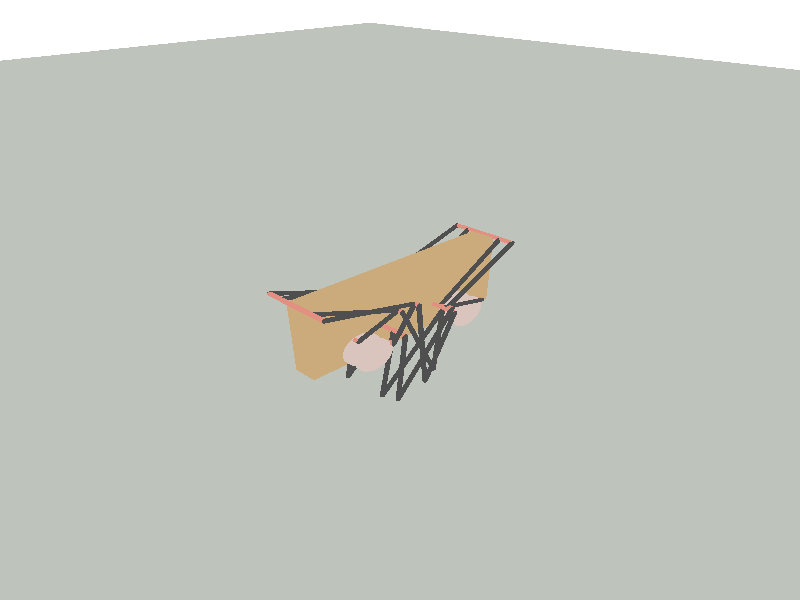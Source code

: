 #include "colors.inc"
box {
<-200,-19.46738052368164,-200>
<200,-9.46738052368164,200>
pigment {
checker
pigment {
rgb
<0.5154,0.546,0.49859999999999993> 
}
pigment {
rgb
<0.5154,0.546,0.49859999999999993> 
}
scale
0.0 
} 
}
box {
<-9.42431354522705,-3.9367833137512207,-1>
<9.42431354522705,3.9367833137512207,1>
finish {
phong
0.3 
}
pigment {
rgb
<0.6,0.4,0.2> 
}
rotate
<0,0,0.2713591201759489>
translate
<-17.14179229736328,-0.01309822779148817,0> 
}
cylinder {
<-12.129077911376953,-2.6882781982421875,1.0>
<-12.129077911376953,-2.6882781982421875,1.4>
( -1.698905110359192 )
finish {
phong
0.3 
}
pigment {
rgb
<0.694,0.549,0.514> 
} 
}
cylinder {
<-12.129077911376953,-2.6882781982421875,-1.4>
<-12.129077911376953,-2.6882781982421875,-1.0>
( -1.698905110359192 )
finish {
phong
0.3 
}
pigment {
rgb
<0.694,0.549,0.514> 
} 
}
cylinder {
<-12.129077911376953,-2.6882781982421875,-1.4>
<-12.129077911376953,-2.6882781982421875,-1.0>
( -1.698905110359192 )
finish {
phong
0.3 
}
pigment {
rgb
<0.694,0.549,0.514> 
} 
}
cylinder {
<-12.129077911376953,-2.6882781982421875,1.0>
<-12.129077911376953,-2.6882781982421875,1.4>
( -1.698905110359192 )
finish {
phong
0.3 
}
pigment {
rgb
<0.694,0.549,0.514> 
} 
}
cylinder {
<-12.129077911376953,-2.6882781982421875,2.1999999999999997>
<-12.129077911376953,-2.6882781982421875,2.6>
( -1.698905110359192 )
finish {
phong
0.3 
}
pigment {
rgb
<0.694,0.549,0.514> 
} 
}
cylinder {
<-12.129077911376953,-2.6882781982421875,-2.6>
<-12.129077911376953,-2.6882781982421875,-2.1999999999999997>
( -1.698905110359192 )
finish {
phong
0.3 
}
pigment {
rgb
<0.694,0.549,0.514> 
} 
}
cylinder {
<-12.129077911376953,-2.6882781982421875,-2.6>
<-12.129077911376953,-2.6882781982421875,-2.1999999999999997>
( -1.698905110359192 )
finish {
phong
0.3 
}
pigment {
rgb
<0.694,0.549,0.514> 
} 
}
cylinder {
<-12.129077911376953,-2.6882781982421875,2.1999999999999997>
<-12.129077911376953,-2.6882781982421875,2.6>
( -1.698905110359192 )
finish {
phong
0.3 
}
pigment {
rgb
<0.694,0.549,0.514> 
} 
}
cylinder {
<-12.129077911376953,-2.6882781982421875,-2.4>
<-12.129077911376953,-2.6882781982421875,2.4>
0.2
finish {
phong
0.3 
}
pigment {
rgb
<0.761,0.278,0.22> 
} 
}
union {
cylinder {
<0.8969941139221191,-1.9107067584991455,1.6>
<-0.8969941139221191,1.9107067584991455,1.6>
0.2
finish {
phong
0.3 
}
pigment {
rgb
<0.0784313725490196,0.0784313725490196,0.0784313725490196> 
}
rotate
<0,0,42.849929418505354>
translate
<-13.410639762878418,-0.33865371346473694,0> 
}
sphere {
<0.8969941139221191,-1.9107067584991455,1.6>
0.2
finish {
phong
0.3 
}
pigment {
rgb
<0.0784313725490196,0.0784313725490196,0.0784313725490196> 
}
rotate
<0,0,42.849929418505354>
translate
<-13.410639762878418,-0.33865371346473694,0> 
}
sphere {
<-0.8969941139221191,1.9107067584991455,1.6>
0.2
finish {
phong
0.3 
}
pigment {
rgb
<0.0784313725490196,0.0784313725490196,0.0784313725490196> 
}
rotate
<0,0,42.849929418505354>
translate
<-13.410639762878418,-0.33865371346473694,0> 
}
cylinder {
<0.8969941139221191,-1.9107067584991455,1.6>
<0.8969941139221191,-1.9107067584991455,1.2>
0.2
finish {
phong
0.3 
}
pigment {
rgb
<0.761,0.278,0.22> 
}
rotate
<0,0,42.849929418505354>
translate
<-13.410639762878418,-0.33865371346473694,0> 
} 
}
union {
cylinder {
<3.9586033821105957,1.407137393951416,1.6>
<-3.9586033821105957,-1.407137393951416,1.6>
0.2
finish {
phong
0.3 
}
pigment {
rgb
<0.0784313725490196,0.0784313725490196,0.0784313725490196> 
}
rotate
<0,0,5.169135828963486>
translate
<-11.55196762084961,2.210198163986206,0> 
}
sphere {
<3.9586033821105957,1.407137393951416,1.6>
0.2
finish {
phong
0.3 
}
pigment {
rgb
<0.0784313725490196,0.0784313725490196,0.0784313725490196> 
}
rotate
<0,0,5.169135828963486>
translate
<-11.55196762084961,2.210198163986206,0> 
}
sphere {
<-3.9586033821105957,-1.407137393951416,1.6>
0.2
finish {
phong
0.3 
}
pigment {
rgb
<0.0784313725490196,0.0784313725490196,0.0784313725490196> 
}
rotate
<0,0,5.169135828963486>
translate
<-11.55196762084961,2.210198163986206,0> 
}
cylinder {
<3.9586033821105957,1.407137393951416,1.6>
<3.9586033821105957,1.407137393951416,0.0>
0.2
finish {
phong
0.3 
}
pigment {
rgb
<0.761,0.278,0.22> 
}
rotate
<0,0,5.169135828963486>
translate
<-11.55196762084961,2.210198163986206,0> 
} 
}
union {
cylinder {
<-1.0893955528736115,-5.067360877990723,2.0>
<1.089395523071289,5.0673606395721436,2.0>
0.2
finish {
phong
0.3 
}
pigment {
rgb
<0.0784313725490196,0.0784313725490196,0.0784313725490196> 
}
rotate
<0,0,-8.4863486805217>
translate
<-17.193012237548828,-4.399040222167969,0> 
}
sphere {
<-1.0893955528736115,-5.067360877990723,2.0>
0.2
finish {
phong
0.3 
}
pigment {
rgb
<0.0784313725490196,0.0784313725490196,0.0784313725490196> 
}
rotate
<0,0,-8.4863486805217>
translate
<-17.193012237548828,-4.399040222167969,0> 
}
sphere {
<1.089395523071289,5.0673606395721436,2.0>
0.2
finish {
phong
0.3 
}
pigment {
rgb
<0.0784313725490196,0.0784313725490196,0.0784313725490196> 
}
rotate
<0,0,-8.4863486805217>
translate
<-17.193012237548828,-4.399040222167969,0> 
}
cylinder {
<1.089395523071289,5.067360877990723,2.0>
<1.089395523071289,5.067360877990723,1.6>
0.2
finish {
phong
0.3 
}
pigment {
rgb
<0.761,0.278,0.22> 
}
rotate
<0,0,-8.4863486805217>
translate
<-17.193012237548828,-4.399040222167969,0> 
} 
}
union {
cylinder {
<0.9902925491333008,-3.868626117706299,2.0>
<-0.9902925491333008,3.86862576007843,2.0>
0.2
finish {
phong
0.3 
}
pigment {
rgb
<0.0784313725490196,0.0784313725490196,0.0784313725490196> 
}
rotate
<0,0,-8.827908511667468>
translate
<-19.40314292907715,-5.2753777503967285,0> 
}
sphere {
<0.9902925491333008,-3.868626117706299,2.0>
0.2
finish {
phong
0.3 
}
pigment {
rgb
<0.0784313725490196,0.0784313725490196,0.0784313725490196> 
}
rotate
<0,0,-8.827908511667468>
translate
<-19.40314292907715,-5.2753777503967285,0> 
}
sphere {
<-0.9902925491333008,3.86862576007843,2.0>
0.2
finish {
phong
0.3 
}
pigment {
rgb
<0.0784313725490196,0.0784313725490196,0.0784313725490196> 
}
rotate
<0,0,-8.827908511667468>
translate
<-19.40314292907715,-5.2753777503967285,0> 
}
cylinder {
<-0.9902925491333008,3.8686256408691406,2.0>
<-0.9902925491333008,3.8686256408691406,0.0>
0.2
finish {
phong
0.3 
}
pigment {
rgb
<0.761,0.278,0.22> 
}
rotate
<0,0,-8.827908511667468>
translate
<-19.40314292907715,-5.2753777503967285,0> 
} 
}
union {
cylinder {
<0.8815293312072754,-1.9178905487060547,-1.6>
<-0.8815295100212097,1.9178905487060547,-1.6>
0.2
finish {
phong
0.3 
}
pigment {
rgb
<0.0784313725490196,0.0784313725490196,0.0784313725490196> 
}
rotate
<0,0,22.392597608968384>
translate
<-14.299454689025879,0.32912951707839966,0> 
}
sphere {
<0.8815293312072754,-1.9178905487060547,-1.6>
0.2
finish {
phong
0.3 
}
pigment {
rgb
<0.0784313725490196,0.0784313725490196,0.0784313725490196> 
}
rotate
<0,0,22.392597608968384>
translate
<-14.299454689025879,0.32912951707839966,0> 
}
sphere {
<-0.8815295100212097,1.9178905487060547,-1.6>
0.2
finish {
phong
0.3 
}
pigment {
rgb
<0.0784313725490196,0.0784313725490196,0.0784313725490196> 
}
rotate
<0,0,22.392597608968384>
translate
<-14.299454689025879,0.32912951707839966,0> 
}
cylinder {
<0.8815293312072754,-1.9178905487060547,-1.6>
<0.8815293312072754,-1.9178905487060547,-1.2>
0.2
finish {
phong
0.3 
}
pigment {
rgb
<0.761,0.278,0.22> 
}
rotate
<0,0,22.392597608968384>
translate
<-14.299454689025879,0.32912951707839966,0> 
} 
}
union {
cylinder {
<3.6943397521972656,2.000607132911682,-1.6>
<-3.6943399906158447,-2.0006072521209717,-1.6>
0.2
finish {
phong
0.3 
}
pigment {
rgb
<0.0784313725490196,0.0784313725490196,0.0784313725490196> 
}
rotate
<0,0,-13.246519248967859>
translate
<-11.790666580200195,2.867434501647949,0> 
}
sphere {
<3.6943397521972656,2.000607132911682,-1.6>
0.2
finish {
phong
0.3 
}
pigment {
rgb
<0.0784313725490196,0.0784313725490196,0.0784313725490196> 
}
rotate
<0,0,-13.246519248967859>
translate
<-11.790666580200195,2.867434501647949,0> 
}
sphere {
<-3.6943399906158447,-2.0006072521209717,-1.6>
0.2
finish {
phong
0.3 
}
pigment {
rgb
<0.0784313725490196,0.0784313725490196,0.0784313725490196> 
}
rotate
<0,0,-13.246519248967859>
translate
<-11.790666580200195,2.867434501647949,0> 
}
cylinder {
<3.6943397521972656,2.0006072521209717,-1.6>
<3.6943397521972656,2.0006072521209717,-0.0>
0.2
finish {
phong
0.3 
}
pigment {
rgb
<0.761,0.278,0.22> 
}
rotate
<0,0,-13.246519248967859>
translate
<-11.790666580200195,2.867434501647949,0> 
} 
}
union {
cylinder {
<2.391688585281372,4.598342418670654,-2.0>
<-2.391688585281372,-4.598342418670654,-2.0>
0.2
finish {
phong
0.3 
}
pigment {
rgb
<0.0784313725490196,0.0784313725490196,0.0784313725490196> 
}
rotate
<0,0,23.86018498800339>
translate
<-16.172208786010742,-3.406099319458008,0> 
}
sphere {
<2.391688585281372,4.598342418670654,-2.0>
0.2
finish {
phong
0.3 
}
pigment {
rgb
<0.0784313725490196,0.0784313725490196,0.0784313725490196> 
}
rotate
<0,0,23.86018498800339>
translate
<-16.172208786010742,-3.406099319458008,0> 
}
sphere {
<-2.391688585281372,-4.598342418670654,-2.0>
0.2
finish {
phong
0.3 
}
pigment {
rgb
<0.0784313725490196,0.0784313725490196,0.0784313725490196> 
}
rotate
<0,0,23.86018498800339>
translate
<-16.172208786010742,-3.406099319458008,0> 
}
cylinder {
<2.391688346862793,4.598342418670654,-2.0>
<2.391688346862793,4.598342418670654,-1.6>
0.2
finish {
phong
0.3 
}
pigment {
rgb
<0.761,0.278,0.22> 
}
rotate
<0,0,23.86018498800339>
translate
<-16.172208786010742,-3.406099319458008,0> 
} 
}
union {
cylinder {
<-0.04773688316345215,-3.9930777549743652,-2.0>
<0.04773688316345215,3.993077278137207,-2.0>
0.2
finish {
phong
0.3 
}
pigment {
rgb
<0.0784313725490196,0.0784313725490196,0.0784313725490196> 
}
rotate
<0,0,24.99978839064168>
translate
<-18.143705368041992,-4.939759731292725,0> 
}
sphere {
<-0.04773688316345215,-3.9930777549743652,-2.0>
0.2
finish {
phong
0.3 
}
pigment {
rgb
<0.0784313725490196,0.0784313725490196,0.0784313725490196> 
}
rotate
<0,0,24.99978839064168>
translate
<-18.143705368041992,-4.939759731292725,0> 
}
sphere {
<0.04773688316345215,3.993077278137207,-2.0>
0.2
finish {
phong
0.3 
}
pigment {
rgb
<0.0784313725490196,0.0784313725490196,0.0784313725490196> 
}
rotate
<0,0,24.99978839064168>
translate
<-18.143705368041992,-4.939759731292725,0> 
}
cylinder {
<0.04773688316345215,3.993077278137207,-2.0>
<0.04773688316345215,3.993077278137207,-0.0>
0.2
finish {
phong
0.3 
}
pigment {
rgb
<0.761,0.278,0.22> 
}
rotate
<0,0,24.99978839064168>
translate
<-18.143705368041992,-4.939759731292725,0> 
} 
}
union {
cylinder {
<1.2096829414367676,-1.7297589778900146,2.8>
<-1.2096827030181885,1.729758858680725,2.8>
0.2
finish {
phong
0.3 
}
pigment {
rgb
<0.0784313725490196,0.0784313725490196,0.0784313725490196> 
}
rotate
<0,0,-4.806159085901498>
translate
<-14.748434066772461,-0.18774528801441193,0> 
}
sphere {
<1.2096829414367676,-1.7297589778900146,2.8>
0.2
finish {
phong
0.3 
}
pigment {
rgb
<0.0784313725490196,0.0784313725490196,0.0784313725490196> 
}
rotate
<0,0,-4.806159085901498>
translate
<-14.748434066772461,-0.18774528801441193,0> 
}
sphere {
<-1.2096827030181885,1.729758858680725,2.8>
0.2
finish {
phong
0.3 
}
pigment {
rgb
<0.0784313725490196,0.0784313725490196,0.0784313725490196> 
}
rotate
<0,0,-4.806159085901498>
translate
<-14.748434066772461,-0.18774528801441193,0> 
}
cylinder {
<1.2096829414367676,-1.7297589778900146,2.8>
<1.2096829414367676,-1.7297589778900146,2.4>
0.2
finish {
phong
0.3 
}
pigment {
rgb
<0.761,0.278,0.22> 
}
rotate
<0,0,-4.806159085901498>
translate
<-14.748434066772461,-0.18774528801441193,0> 
} 
}
union {
cylinder {
<3.421839714050293,2.4375377893447876,2.8>
<-3.421839475631714,-2.437537908554077,2.8>
0.2
finish {
phong
0.3 
}
pigment {
rgb
<0.0784313725490196,0.0784313725490196,0.0784313725490196> 
}
rotate
<0,0,-19.357997494697788>
translate
<-11.772577285766602,2.8027825355529785,0> 
}
sphere {
<3.421839714050293,2.4375377893447876,2.8>
0.2
finish {
phong
0.3 
}
pigment {
rgb
<0.0784313725490196,0.0784313725490196,0.0784313725490196> 
}
rotate
<0,0,-19.357997494697788>
translate
<-11.772577285766602,2.8027825355529785,0> 
}
sphere {
<-3.421839475631714,-2.437537908554077,2.8>
0.2
finish {
phong
0.3 
}
pigment {
rgb
<0.0784313725490196,0.0784313725490196,0.0784313725490196> 
}
rotate
<0,0,-19.357997494697788>
translate
<-11.772577285766602,2.8027825355529785,0> 
}
cylinder {
<3.421839714050293,2.437537670135498,2.8>
<3.421839714050293,2.437537670135498,0.0>
0.2
finish {
phong
0.3 
}
pigment {
rgb
<0.761,0.278,0.22> 
}
rotate
<0,0,-19.357997494697788>
translate
<-11.772577285766602,2.8027825355529785,0> 
} 
}
union {
cylinder {
<3.1344704627990723,4.127956390380859,3.1999999999999997>
<-3.1344704627990723,-4.127955913543701,3.1999999999999997>
0.2
finish {
phong
0.3 
}
pigment {
rgb
<0.0784313725490196,0.0784313725490196,0.0784313725490196> 
}
rotate
<0,0,32.01075388496445>
translate
<-16.278589248657227,-3.524484872817993,0> 
}
sphere {
<3.1344704627990723,4.127956390380859,3.1999999999999997>
0.2
finish {
phong
0.3 
}
pigment {
rgb
<0.0784313725490196,0.0784313725490196,0.0784313725490196> 
}
rotate
<0,0,32.01075388496445>
translate
<-16.278589248657227,-3.524484872817993,0> 
}
sphere {
<-3.1344704627990723,-4.127955913543701,3.1999999999999997>
0.2
finish {
phong
0.3 
}
pigment {
rgb
<0.0784313725490196,0.0784313725490196,0.0784313725490196> 
}
rotate
<0,0,32.01075388496445>
translate
<-16.278589248657227,-3.524484872817993,0> 
}
cylinder {
<3.1344704627990723,4.127956390380859,3.1999999999999997>
<3.1344704627990723,4.127956390380859,2.8>
0.2
finish {
phong
0.3 
}
pigment {
rgb
<0.761,0.278,0.22> 
}
rotate
<0,0,32.01075388496445>
translate
<-16.278589248657227,-3.524484872817993,0> 
} 
}
union {
cylinder {
<-0.5180187225341797,-3.9596219062805176,3.1999999999999997>
<0.5180187225341797,3.9596216678619385,3.1999999999999997>
0.2
finish {
phong
0.3 
}
pigment {
rgb
<0.0784313725490196,0.0784313725490196,0.0784313725490196> 
}
rotate
<0,0,29.823614614605063>
translate
<-18.268152236938477,-4.99345588684082,0> 
}
sphere {
<-0.5180187225341797,-3.9596219062805176,3.1999999999999997>
0.2
finish {
phong
0.3 
}
pigment {
rgb
<0.0784313725490196,0.0784313725490196,0.0784313725490196> 
}
rotate
<0,0,29.823614614605063>
translate
<-18.268152236938477,-4.99345588684082,0> 
}
sphere {
<0.5180187225341797,3.9596216678619385,3.1999999999999997>
0.2
finish {
phong
0.3 
}
pigment {
rgb
<0.0784313725490196,0.0784313725490196,0.0784313725490196> 
}
rotate
<0,0,29.823614614605063>
translate
<-18.268152236938477,-4.99345588684082,0> 
}
cylinder {
<0.5180187225341797,3.9596214294433594,3.1999999999999997>
<0.5180187225341797,3.9596214294433594,0.0>
0.2
finish {
phong
0.3 
}
pigment {
rgb
<0.761,0.278,0.22> 
}
rotate
<0,0,29.823614614605063>
translate
<-18.268152236938477,-4.99345588684082,0> 
} 
}
union {
cylinder {
<1.6683664321899414,-1.2930395603179932,-2.8>
<-1.6683666706085205,1.2930396795272827,-2.8>
0.2
finish {
phong
0.3 
}
pigment {
rgb
<0.0784313725490196,0.0784313725490196,0.0784313725490196> 
}
rotate
<0,0,-28.43191234479619>
translate
<-14.560467720031738,-1.3815337419509888,0> 
}
sphere {
<1.6683664321899414,-1.2930395603179932,-2.8>
0.2
finish {
phong
0.3 
}
pigment {
rgb
<0.0784313725490196,0.0784313725490196,0.0784313725490196> 
}
rotate
<0,0,-28.43191234479619>
translate
<-14.560467720031738,-1.3815337419509888,0> 
}
sphere {
<-1.6683666706085205,1.2930396795272827,-2.8>
0.2
finish {
phong
0.3 
}
pigment {
rgb
<0.0784313725490196,0.0784313725490196,0.0784313725490196> 
}
rotate
<0,0,-28.43191234479619>
translate
<-14.560467720031738,-1.3815337419509888,0> 
}
cylinder {
<1.6683664321899414,-1.2930395603179932,-2.8>
<1.6683664321899414,-1.2930395603179932,-2.4>
0.2
finish {
phong
0.3 
}
pigment {
rgb
<0.761,0.278,0.22> 
}
rotate
<0,0,-28.43191234479619>
translate
<-14.560467720031738,-1.3815337419509888,0> 
} 
}
union {
cylinder {
<3.279869556427002,2.625458240509033,-2.8>
<-3.279869794845581,-2.625458240509033,-2.8>
0.2
finish {
phong
0.3 
}
pigment {
rgb
<0.0784313725490196,0.0784313725490196,0.0784313725490196> 
}
rotate
<0,0,-14.670595761668945>
translate
<-11.574100494384766,2.2590746879577637,0> 
}
sphere {
<3.279869556427002,2.625458240509033,-2.8>
0.2
finish {
phong
0.3 
}
pigment {
rgb
<0.0784313725490196,0.0784313725490196,0.0784313725490196> 
}
rotate
<0,0,-14.670595761668945>
translate
<-11.574100494384766,2.2590746879577637,0> 
}
sphere {
<-3.279869794845581,-2.625458240509033,-2.8>
0.2
finish {
phong
0.3 
}
pigment {
rgb
<0.0784313725490196,0.0784313725490196,0.0784313725490196> 
}
rotate
<0,0,-14.670595761668945>
translate
<-11.574100494384766,2.2590746879577637,0> 
}
cylinder {
<3.279869556427002,2.625458240509033,-2.8>
<3.279869556427002,2.625458240509033,-0.0>
0.2
finish {
phong
0.3 
}
pigment {
rgb
<0.761,0.278,0.22> 
}
rotate
<0,0,-14.670595761668945>
translate
<-11.574100494384766,2.2590746879577637,0> 
} 
}
union {
cylinder {
<3.3861701488494873,3.9241271018981934,-3.1999999999999997>
<-3.3861703872680664,-3.9241275787353516,-3.1999999999999997>
0.2
finish {
phong
0.3 
}
pigment {
rgb
<0.0784313725490196,0.0784313725490196,0.0784313725490196> 
}
rotate
<0,0,21.451438522475648>
translate
<-17.12850570678711,-4.340802192687988,0> 
}
sphere {
<3.3861701488494873,3.9241271018981934,-3.1999999999999997>
0.2
finish {
phong
0.3 
}
pigment {
rgb
<0.0784313725490196,0.0784313725490196,0.0784313725490196> 
}
rotate
<0,0,21.451438522475648>
translate
<-17.12850570678711,-4.340802192687988,0> 
}
sphere {
<-3.3861703872680664,-3.9241275787353516,-3.1999999999999997>
0.2
finish {
phong
0.3 
}
pigment {
rgb
<0.0784313725490196,0.0784313725490196,0.0784313725490196> 
}
rotate
<0,0,21.451438522475648>
translate
<-17.12850570678711,-4.340802192687988,0> 
}
cylinder {
<3.3861703872680664,3.9241271018981934,-3.1999999999999997>
<3.3861703872680664,3.9241271018981934,-2.8>
0.2
finish {
phong
0.3 
}
pigment {
rgb
<0.761,0.278,0.22> 
}
rotate
<0,0,21.451438522475648>
translate
<-17.12850570678711,-4.340802192687988,0> 
} 
}
union {
cylinder {
<-0.6277486085891724,-3.943713665008545,-3.1999999999999997>
<0.6277484893798828,3.943713426589966,-3.1999999999999997>
0.2
finish {
phong
0.3 
}
pigment {
rgb
<0.0784313725490196,0.0784313725490196,0.0784313725490196> 
}
rotate
<0,0,15.825022382353453>
translate
<-19.31650161743164,-5.266031742095947,0> 
}
sphere {
<-0.6277486085891724,-3.943713665008545,-3.1999999999999997>
0.2
finish {
phong
0.3 
}
pigment {
rgb
<0.0784313725490196,0.0784313725490196,0.0784313725490196> 
}
rotate
<0,0,15.825022382353453>
translate
<-19.31650161743164,-5.266031742095947,0> 
}
sphere {
<0.6277484893798828,3.943713426589966,-3.1999999999999997>
0.2
finish {
phong
0.3 
}
pigment {
rgb
<0.0784313725490196,0.0784313725490196,0.0784313725490196> 
}
rotate
<0,0,15.825022382353453>
translate
<-19.31650161743164,-5.266031742095947,0> 
}
cylinder {
<0.6277484893798828,3.9437131881713867,-3.1999999999999997>
<0.6277484893798828,3.9437131881713867,-0.0>
0.2
finish {
phong
0.3 
}
pigment {
rgb
<0.761,0.278,0.22> 
}
rotate
<0,0,15.825022382353453>
translate
<-19.31650161743164,-5.266031742095947,0> 
} 
}
cylinder {
<-22.12896156311035,-2.735654830932617,1.0>
<-22.12896156311035,-2.735654830932617,1.4>
( -1.698905110359192 )
finish {
phong
0.3 
}
pigment {
rgb
<0.694,0.549,0.514> 
} 
}
cylinder {
<-22.12896156311035,-2.735654830932617,-1.4>
<-22.12896156311035,-2.735654830932617,-1.0>
( -1.698905110359192 )
finish {
phong
0.3 
}
pigment {
rgb
<0.694,0.549,0.514> 
} 
}
cylinder {
<-22.12896156311035,-2.735654830932617,-1.4>
<-22.12896156311035,-2.735654830932617,-1.0>
( -1.698905110359192 )
finish {
phong
0.3 
}
pigment {
rgb
<0.694,0.549,0.514> 
} 
}
cylinder {
<-22.12896156311035,-2.735654830932617,1.0>
<-22.12896156311035,-2.735654830932617,1.4>
( -1.698905110359192 )
finish {
phong
0.3 
}
pigment {
rgb
<0.694,0.549,0.514> 
} 
}
cylinder {
<-22.12896156311035,-2.735654830932617,2.1999999999999997>
<-22.12896156311035,-2.735654830932617,2.6>
( -1.698905110359192 )
finish {
phong
0.3 
}
pigment {
rgb
<0.694,0.549,0.514> 
} 
}
cylinder {
<-22.12896156311035,-2.735654830932617,-2.6>
<-22.12896156311035,-2.735654830932617,-2.1999999999999997>
( -1.698905110359192 )
finish {
phong
0.3 
}
pigment {
rgb
<0.694,0.549,0.514> 
} 
}
cylinder {
<-22.12896156311035,-2.735654830932617,-2.6>
<-22.12896156311035,-2.735654830932617,-2.1999999999999997>
( -1.698905110359192 )
finish {
phong
0.3 
}
pigment {
rgb
<0.694,0.549,0.514> 
} 
}
cylinder {
<-22.12896156311035,-2.735654830932617,2.1999999999999997>
<-22.12896156311035,-2.735654830932617,2.6>
( -1.698905110359192 )
finish {
phong
0.3 
}
pigment {
rgb
<0.694,0.549,0.514> 
} 
}
cylinder {
<-22.12896156311035,-2.735654830932617,-2.4>
<-22.12896156311035,-2.735654830932617,2.4>
0.2
finish {
phong
0.3 
}
pigment {
rgb
<0.761,0.278,0.22> 
} 
}
union {
cylinder {
<0.8969941139221191,1.9107067584991455,1.6>
<-0.8969941139221191,-1.9107067584991455,1.6>
0.2
finish {
phong
0.3 
}
pigment {
rgb
<0.0784313725490196,0.0784313725490196,0.0784313725490196> 
}
rotate
<0,0,-22.784722184313402>
translate
<-21.534900665283203,-2.7141809463500977,0> 
}
sphere {
<0.8969941139221191,1.9107067584991455,1.6>
0.2
finish {
phong
0.3 
}
pigment {
rgb
<0.0784313725490196,0.0784313725490196,0.0784313725490196> 
}
rotate
<0,0,-22.784722184313402>
translate
<-21.534900665283203,-2.7141809463500977,0> 
}
sphere {
<-0.8969941139221191,-1.9107067584991455,1.6>
0.2
finish {
phong
0.3 
}
pigment {
rgb
<0.0784313725490196,0.0784313725490196,0.0784313725490196> 
}
rotate
<0,0,-22.784722184313402>
translate
<-21.534900665283203,-2.7141809463500977,0> 
}
cylinder {
<-0.8969941139221191,-1.9107067584991455,1.6>
<-0.8969941139221191,-1.9107067584991455,1.2>
0.2
finish {
phong
0.3 
}
pigment {
rgb
<0.761,0.278,0.22> 
}
rotate
<0,0,-22.784722184313402>
translate
<-21.534900665283203,-2.7141809463500977,0> 
} 
}
union {
cylinder {
<3.9586033821105957,-1.407137393951416,1.6>
<-3.9586033821105957,1.407137393951416,1.6>
0.2
finish {
phong
0.3 
}
pigment {
rgb
<0.0784313725490196,0.0784313725490196,0.0784313725490196> 
}
rotate
<0,0,-18.482213563845825>
translate
<-23.276294708251953,1.2895259857177734,0> 
}
sphere {
<3.9586033821105957,-1.407137393951416,1.6>
0.2
finish {
phong
0.3 
}
pigment {
rgb
<0.0784313725490196,0.0784313725490196,0.0784313725490196> 
}
rotate
<0,0,-18.482213563845825>
translate
<-23.276294708251953,1.2895259857177734,0> 
}
sphere {
<-3.9586033821105957,1.407137393951416,1.6>
0.2
finish {
phong
0.3 
}
pigment {
rgb
<0.0784313725490196,0.0784313725490196,0.0784313725490196> 
}
rotate
<0,0,-18.482213563845825>
translate
<-23.276294708251953,1.2895259857177734,0> 
}
cylinder {
<-3.9586033821105957,1.407137393951416,1.6>
<-3.9586033821105957,1.407137393951416,0.0>
0.2
finish {
phong
0.3 
}
pigment {
rgb
<0.761,0.278,0.22> 
}
rotate
<0,0,-18.482213563845825>
translate
<-23.276294708251953,1.2895259857177734,0> 
} 
}
union {
cylinder {
<1.0893955528736115,-5.067360877990723,2.0>
<-1.089395523071289,5.0673606395721436,2.0>
0.2
finish {
phong
0.3 
}
pigment {
rgb
<0.0784313725490196,0.0784313725490196,0.0784313725490196> 
}
rotate
<0,0,28.559500278492028>
translate
<-16.588537216186523,-5.229920387268066,0> 
}
sphere {
<1.0893955528736115,-5.067360877990723,2.0>
0.2
finish {
phong
0.3 
}
pigment {
rgb
<0.0784313725490196,0.0784313725490196,0.0784313725490196> 
}
rotate
<0,0,28.559500278492028>
translate
<-16.588537216186523,-5.229920387268066,0> 
}
sphere {
<-1.089395523071289,5.0673606395721436,2.0>
0.2
finish {
phong
0.3 
}
pigment {
rgb
<0.0784313725490196,0.0784313725490196,0.0784313725490196> 
}
rotate
<0,0,28.559500278492028>
translate
<-16.588537216186523,-5.229920387268066,0> 
}
cylinder {
<-1.089395523071289,5.067360877990723,2.0>
<-1.089395523071289,5.067360877990723,1.6>
0.2
finish {
phong
0.3 
}
pigment {
rgb
<0.761,0.278,0.22> 
}
rotate
<0,0,28.559500278492028>
translate
<-16.588537216186523,-5.229920387268066,0> 
} 
}
union {
cylinder {
<0.9902925491333008,3.86862576007843,2.0>
<-0.9902925491333008,-3.868626117706299,2.0>
0.2
finish {
phong
0.3 
}
pigment {
rgb
<0.0784313725490196,0.0784313725490196,0.0784313725490196> 
}
rotate
<0,0,23.53974666309224>
translate
<-13.846325874328613,-5.217682361602783,0> 
}
sphere {
<0.9902925491333008,3.86862576007843,2.0>
0.2
finish {
phong
0.3 
}
pigment {
rgb
<0.0784313725490196,0.0784313725490196,0.0784313725490196> 
}
rotate
<0,0,23.53974666309224>
translate
<-13.846325874328613,-5.217682361602783,0> 
}
sphere {
<-0.9902925491333008,-3.868626117706299,2.0>
0.2
finish {
phong
0.3 
}
pigment {
rgb
<0.0784313725490196,0.0784313725490196,0.0784313725490196> 
}
rotate
<0,0,23.53974666309224>
translate
<-13.846325874328613,-5.217682361602783,0> 
}
cylinder {
<0.9902925491333008,3.8686256408691406,2.0>
<0.9902925491333008,3.8686256408691406,0.0>
0.2
finish {
phong
0.3 
}
pigment {
rgb
<0.761,0.278,0.22> 
}
rotate
<0,0,23.53974666309224>
translate
<-13.846325874328613,-5.217682361602783,0> 
} 
}
union {
cylinder {
<0.8815295100212097,1.9178905487060547,-1.6>
<-0.8815293312072754,-1.9178905487060547,-1.6>
0.2
finish {
phong
0.3 
}
pigment {
rgb
<0.0784313725490196,0.0784313725490196,0.0784313725490196> 
}
rotate
<0,0,-40.89250307031183>
translate
<-21.879817962646484,-2.1598191261291504,0> 
}
sphere {
<0.8815295100212097,1.9178905487060547,-1.6>
0.2
finish {
phong
0.3 
}
pigment {
rgb
<0.0784313725490196,0.0784313725490196,0.0784313725490196> 
}
rotate
<0,0,-40.89250307031183>
translate
<-21.879817962646484,-2.1598191261291504,0> 
}
sphere {
<-0.8815293312072754,-1.9178905487060547,-1.6>
0.2
finish {
phong
0.3 
}
pigment {
rgb
<0.0784313725490196,0.0784313725490196,0.0784313725490196> 
}
rotate
<0,0,-40.89250307031183>
translate
<-21.879817962646484,-2.1598191261291504,0> 
}
cylinder {
<-0.8815293312072754,-1.9178905487060547,-1.6>
<-0.8815293312072754,-1.9178905487060547,-1.2>
0.2
finish {
phong
0.3 
}
pigment {
rgb
<0.761,0.278,0.22> 
}
rotate
<0,0,-40.89250307031183>
translate
<-21.879817962646484,-2.1598191261291504,0> 
} 
}
union {
cylinder {
<3.6943399906158447,-2.0006072521209717,-1.6>
<-3.6943397521972656,2.000607132911682,-1.6>
0.2
finish {
phong
0.3 
}
pigment {
rgb
<0.0784313725490196,0.0784313725490196,0.0784313725490196> 
}
rotate
<0,0,-9.502390545979873>
translate
<-23.27127456665039,1.2959535121917725,0> 
}
sphere {
<3.6943399906158447,-2.0006072521209717,-1.6>
0.2
finish {
phong
0.3 
}
pigment {
rgb
<0.0784313725490196,0.0784313725490196,0.0784313725490196> 
}
rotate
<0,0,-9.502390545979873>
translate
<-23.27127456665039,1.2959535121917725,0> 
}
sphere {
<-3.6943397521972656,2.000607132911682,-1.6>
0.2
finish {
phong
0.3 
}
pigment {
rgb
<0.0784313725490196,0.0784313725490196,0.0784313725490196> 
}
rotate
<0,0,-9.502390545979873>
translate
<-23.27127456665039,1.2959535121917725,0> 
}
cylinder {
<-3.6943397521972656,2.0006072521209717,-1.6>
<-3.6943397521972656,2.0006072521209717,-0.0>
0.2
finish {
phong
0.3 
}
pigment {
rgb
<0.761,0.278,0.22> 
}
rotate
<0,0,-9.502390545979873>
translate
<-23.27127456665039,1.2959535121917725,0> 
} 
}
union {
cylinder {
<2.391688585281372,-4.598342418670654,-2.0>
<-2.391688585281372,4.598342418670654,-2.0>
0.2
finish {
phong
0.3 
}
pigment {
rgb
<0.0784313725490196,0.0784313725490196,0.0784313725490196> 
}
rotate
<0,0,13.095152865450267>
translate
<-16.586565017700195,-5.223984241485596,0> 
}
sphere {
<2.391688585281372,-4.598342418670654,-2.0>
0.2
finish {
phong
0.3 
}
pigment {
rgb
<0.0784313725490196,0.0784313725490196,0.0784313725490196> 
}
rotate
<0,0,13.095152865450267>
translate
<-16.586565017700195,-5.223984241485596,0> 
}
sphere {
<-2.391688585281372,4.598342418670654,-2.0>
0.2
finish {
phong
0.3 
}
pigment {
rgb
<0.0784313725490196,0.0784313725490196,0.0784313725490196> 
}
rotate
<0,0,13.095152865450267>
translate
<-16.586565017700195,-5.223984241485596,0> 
}
cylinder {
<-2.391688346862793,4.598342418670654,-2.0>
<-2.391688346862793,4.598342418670654,-1.6>
0.2
finish {
phong
0.3 
}
pigment {
rgb
<0.761,0.278,0.22> 
}
rotate
<0,0,13.095152865450267>
translate
<-16.586565017700195,-5.223984241485596,0> 
} 
}
union {
cylinder {
<0.04773688316345215,-3.9930777549743652,-2.0>
<-0.04773688316345215,3.993077278137207,-2.0>
0.2
finish {
phong
0.3 
}
pigment {
rgb
<0.0784313725490196,0.0784313725490196,0.0784313725490196> 
}
rotate
<0,0,8.452248107316766>
translate
<-13.849371910095215,-5.218174934387207,0> 
}
sphere {
<0.04773688316345215,-3.9930777549743652,-2.0>
0.2
finish {
phong
0.3 
}
pigment {
rgb
<0.0784313725490196,0.0784313725490196,0.0784313725490196> 
}
rotate
<0,0,8.452248107316766>
translate
<-13.849371910095215,-5.218174934387207,0> 
}
sphere {
<-0.04773688316345215,3.993077278137207,-2.0>
0.2
finish {
phong
0.3 
}
pigment {
rgb
<0.0784313725490196,0.0784313725490196,0.0784313725490196> 
}
rotate
<0,0,8.452248107316766>
translate
<-13.849371910095215,-5.218174934387207,0> 
}
cylinder {
<-0.04773688316345215,3.993077278137207,-2.0>
<-0.04773688316345215,3.993077278137207,-0.0>
0.2
finish {
phong
0.3 
}
pigment {
rgb
<0.761,0.278,0.22> 
}
rotate
<0,0,8.452248107316766>
translate
<-13.849371910095215,-5.218174934387207,0> 
} 
}
union {
cylinder {
<1.2096827030181885,1.729758858680725,2.8>
<-1.2096829414367676,-1.7297589778900146,2.8>
0.2
finish {
phong
0.3 
}
pigment {
rgb
<0.0784313725490196,0.0784313725490196,0.0784313725490196> 
}
rotate
<0,0,-38.861478018716845>
translate
<-21.49447250366211,-1.1748672723770142,0> 
}
sphere {
<1.2096827030181885,1.729758858680725,2.8>
0.2
finish {
phong
0.3 
}
pigment {
rgb
<0.0784313725490196,0.0784313725490196,0.0784313725490196> 
}
rotate
<0,0,-38.861478018716845>
translate
<-21.49447250366211,-1.1748672723770142,0> 
}
sphere {
<-1.2096829414367676,-1.7297589778900146,2.8>
0.2
finish {
phong
0.3 
}
pigment {
rgb
<0.0784313725490196,0.0784313725490196,0.0784313725490196> 
}
rotate
<0,0,-38.861478018716845>
translate
<-21.49447250366211,-1.1748672723770142,0> 
}
cylinder {
<-1.2096829414367676,-1.7297589778900146,2.8>
<-1.2096829414367676,-1.7297589778900146,2.4>
0.2
finish {
phong
0.3 
}
pigment {
rgb
<0.761,0.278,0.22> 
}
rotate
<0,0,-38.861478018716845>
translate
<-21.49447250366211,-1.1748672723770142,0> 
} 
}
union {
cylinder {
<3.421839475631714,-2.437537908554077,2.8>
<-3.421839714050293,2.4375377893447876,2.8>
0.2
finish {
phong
0.3 
}
pigment {
rgb
<0.0784313725490196,0.0784313725490196,0.0784313725490196> 
}
rotate
<0,0,3.357032640975978>
translate
<-23.025920867919922,1.646012544631958,0> 
}
sphere {
<3.421839475631714,-2.437537908554077,2.8>
0.2
finish {
phong
0.3 
}
pigment {
rgb
<0.0784313725490196,0.0784313725490196,0.0784313725490196> 
}
rotate
<0,0,3.357032640975978>
translate
<-23.025920867919922,1.646012544631958,0> 
}
sphere {
<-3.421839714050293,2.4375377893447876,2.8>
0.2
finish {
phong
0.3 
}
pigment {
rgb
<0.0784313725490196,0.0784313725490196,0.0784313725490196> 
}
rotate
<0,0,3.357032640975978>
translate
<-23.025920867919922,1.646012544631958,0> 
}
cylinder {
<-3.421839714050293,2.437537670135498,2.8>
<-3.421839714050293,2.437537670135498,0.0>
0.2
finish {
phong
0.3 
}
pigment {
rgb
<0.761,0.278,0.22> 
}
rotate
<0,0,3.357032640975978>
translate
<-23.025920867919922,1.646012544631958,0> 
} 
}
union {
cylinder {
<3.1344704627990723,-4.127955913543701,3.1999999999999997>
<-3.1344704627990723,4.127956390380859,3.1999999999999997>
0.2
finish {
phong
0.3 
}
pigment {
rgb
<0.0784313725490196,0.0784313725490196,0.0784313725490196> 
}
rotate
<0,0,-3.6716194147591295>
translate
<-16.603452682495117,-4.907282829284668,0> 
}
sphere {
<3.1344704627990723,-4.127955913543701,3.1999999999999997>
0.2
finish {
phong
0.3 
}
pigment {
rgb
<0.0784313725490196,0.0784313725490196,0.0784313725490196> 
}
rotate
<0,0,-3.6716194147591295>
translate
<-16.603452682495117,-4.907282829284668,0> 
}
sphere {
<-3.1344704627990723,4.127956390380859,3.1999999999999997>
0.2
finish {
phong
0.3 
}
pigment {
rgb
<0.0784313725490196,0.0784313725490196,0.0784313725490196> 
}
rotate
<0,0,-3.6716194147591295>
translate
<-16.603452682495117,-4.907282829284668,0> 
}
cylinder {
<-3.1344704627990723,4.127956390380859,3.1999999999999997>
<-3.1344704627990723,4.127956390380859,2.8>
0.2
finish {
phong
0.3 
}
pigment {
rgb
<0.761,0.278,0.22> 
}
rotate
<0,0,-3.6716194147591295>
translate
<-16.603452682495117,-4.907282829284668,0> 
} 
}
union {
cylinder {
<0.5180187225341797,-3.9596219062805176,3.1999999999999997>
<-0.5180187225341797,3.9596216678619385,3.1999999999999997>
0.2
finish {
phong
0.3 
}
pigment {
rgb
<0.0784313725490196,0.0784313725490196,0.0784313725490196> 
}
rotate
<0,0,-2.1101047683619876>
translate
<-14.1116361618042,-5.251481533050537,0> 
}
sphere {
<0.5180187225341797,-3.9596219062805176,3.1999999999999997>
0.2
finish {
phong
0.3 
}
pigment {
rgb
<0.0784313725490196,0.0784313725490196,0.0784313725490196> 
}
rotate
<0,0,-2.1101047683619876>
translate
<-14.1116361618042,-5.251481533050537,0> 
}
sphere {
<-0.5180187225341797,3.9596216678619385,3.1999999999999997>
0.2
finish {
phong
0.3 
}
pigment {
rgb
<0.0784313725490196,0.0784313725490196,0.0784313725490196> 
}
rotate
<0,0,-2.1101047683619876>
translate
<-14.1116361618042,-5.251481533050537,0> 
}
cylinder {
<-0.5180187225341797,3.9596214294433594,3.1999999999999997>
<-0.5180187225341797,3.9596214294433594,0.0>
0.2
finish {
phong
0.3 
}
pigment {
rgb
<0.761,0.278,0.22> 
}
rotate
<0,0,-2.1101047683619876>
translate
<-14.1116361618042,-5.251481533050537,0> 
} 
}
union {
cylinder {
<1.6683666706085205,1.2930396795272827,-2.8>
<-1.6683664321899414,-1.2930395603179932,-2.8>
0.2
finish {
phong
0.3 
}
pigment {
rgb
<0.0784313725490196,0.0784313725490196,0.0784313725490196> 
}
rotate
<0,0,-9.39890634986501>
translate
<-20.56869125366211,-0.05965526029467583,0> 
}
sphere {
<1.6683666706085205,1.2930396795272827,-2.8>
0.2
finish {
phong
0.3 
}
pigment {
rgb
<0.0784313725490196,0.0784313725490196,0.0784313725490196> 
}
rotate
<0,0,-9.39890634986501>
translate
<-20.56869125366211,-0.05965526029467583,0> 
}
sphere {
<-1.6683664321899414,-1.2930395603179932,-2.8>
0.2
finish {
phong
0.3 
}
pigment {
rgb
<0.0784313725490196,0.0784313725490196,0.0784313725490196> 
}
rotate
<0,0,-9.39890634986501>
translate
<-20.56869125366211,-0.05965526029467583,0> 
}
cylinder {
<-1.6683664321899414,-1.2930395603179932,-2.8>
<-1.6683664321899414,-1.2930395603179932,-2.4>
0.2
finish {
phong
0.3 
}
pigment {
rgb
<0.761,0.278,0.22> 
}
rotate
<0,0,-9.39890634986501>
translate
<-20.56869125366211,-0.05965526029467583,0> 
} 
}
union {
cylinder {
<3.279869794845581,-2.625458240509033,-2.8>
<-3.279869556427002,2.625458240509033,-2.8>
0.2
finish {
phong
0.3 
}
pigment {
rgb
<0.0784313725490196,0.0784313725490196,0.0784313725490196> 
}
rotate
<0,0,18.228712800348095>
translate
<-22.648101806640625,2.4112911224365234,0> 
}
sphere {
<3.279869794845581,-2.625458240509033,-2.8>
0.2
finish {
phong
0.3 
}
pigment {
rgb
<0.0784313725490196,0.0784313725490196,0.0784313725490196> 
}
rotate
<0,0,18.228712800348095>
translate
<-22.648101806640625,2.4112911224365234,0> 
}
sphere {
<-3.279869556427002,2.625458240509033,-2.8>
0.2
finish {
phong
0.3 
}
pigment {
rgb
<0.0784313725490196,0.0784313725490196,0.0784313725490196> 
}
rotate
<0,0,18.228712800348095>
translate
<-22.648101806640625,2.4112911224365234,0> 
}
cylinder {
<-3.279869556427002,2.625458240509033,-2.8>
<-3.279869556427002,2.625458240509033,-0.0>
0.2
finish {
phong
0.3 
}
pigment {
rgb
<0.761,0.278,0.22> 
}
rotate
<0,0,18.228712800348095>
translate
<-22.648101806640625,2.4112911224365234,0> 
} 
}
union {
cylinder {
<3.3861703872680664,-3.9241275787353516,-3.1999999999999997>
<-3.3861701488494873,3.9241271018981934,-3.1999999999999997>
0.2
finish {
phong
0.3 
}
pigment {
rgb
<0.0784313725490196,0.0784313725490196,0.0784313725490196> 
}
rotate
<0,0,-26.304219625878005>
translate
<-17.414947509765625,-4.074768543243408,0> 
}
sphere {
<3.3861703872680664,-3.9241275787353516,-3.1999999999999997>
0.2
finish {
phong
0.3 
}
pigment {
rgb
<0.0784313725490196,0.0784313725490196,0.0784313725490196> 
}
rotate
<0,0,-26.304219625878005>
translate
<-17.414947509765625,-4.074768543243408,0> 
}
sphere {
<-3.3861701488494873,3.9241271018981934,-3.1999999999999997>
0.2
finish {
phong
0.3 
}
pigment {
rgb
<0.0784313725490196,0.0784313725490196,0.0784313725490196> 
}
rotate
<0,0,-26.304219625878005>
translate
<-17.414947509765625,-4.074768543243408,0> 
}
cylinder {
<-3.3861703872680664,3.9241271018981934,-3.1999999999999997>
<-3.3861703872680664,3.9241271018981934,-2.8>
0.2
finish {
phong
0.3 
}
pigment {
rgb
<0.761,0.278,0.22> 
}
rotate
<0,0,-26.304219625878005>
translate
<-17.414947509765625,-4.074768543243408,0> 
} 
}
union {
cylinder {
<0.6277486085891724,-3.943713665008545,-3.1999999999999997>
<-0.6277484893798828,3.943713426589966,-3.1999999999999997>
0.2
finish {
phong
0.3 
}
pigment {
rgb
<0.0784313725490196,0.0784313725490196,0.0784313725490196> 
}
rotate
<0,0,-20.855752111749446>
translate
<-15.300923347473145,-5.184291839599609,0> 
}
sphere {
<0.6277486085891724,-3.943713665008545,-3.1999999999999997>
0.2
finish {
phong
0.3 
}
pigment {
rgb
<0.0784313725490196,0.0784313725490196,0.0784313725490196> 
}
rotate
<0,0,-20.855752111749446>
translate
<-15.300923347473145,-5.184291839599609,0> 
}
sphere {
<-0.6277484893798828,3.943713426589966,-3.1999999999999997>
0.2
finish {
phong
0.3 
}
pigment {
rgb
<0.0784313725490196,0.0784313725490196,0.0784313725490196> 
}
rotate
<0,0,-20.855752111749446>
translate
<-15.300923347473145,-5.184291839599609,0> 
}
cylinder {
<-0.6277484893798828,3.9437131881713867,-3.1999999999999997>
<-0.6277484893798828,3.9437131881713867,-0.0>
0.2
finish {
phong
0.3 
}
pigment {
rgb
<0.761,0.278,0.22> 
}
rotate
<0,0,-20.855752111749446>
translate
<-15.300923347473145,-5.184291839599609,0> 
} 
}
background {
color
White 
}
light_source {
<110.85820770263672,63.98690177220851,128.0>
color
White
adaptive
1
area_light
<-14.14213562373095,0.0,14.14213562373095>
<4.714045207910317,-18.856180831641268,4.714045207910317>
50
50
jitter 
}
light_source {
<-145.14179229736328,63.98690177220851,128.0>
color
White
adaptive
1
area_light
<-14.14213562373095,0.0,-14.14213562373095>
<-4.714045207910317,-18.856180831641268,4.714045207910317>
50
50
jitter 
}
light_source {
<110.85820770263672,63.98690177220851,-128.0>
color
White
adaptive
1
area_light
<14.14213562373095,-0.0,14.14213562373095>
<4.714045207910317,-18.856180831641268,-4.714045207910317>
50
50
jitter 
}
light_source {
<-145.14179229736328,63.98690177220851,-128.0>
color
White
adaptive
1
area_light
<14.14213562373095,0.0,-14.14213562373095>
<-4.714045207910317,-18.856180831641268,-4.714045207910317>
50
50
jitter 
}
camera {
angle
60
location
<12.858207702636719,29.986901772208512,30.0>
look_at
<-17.14179229736328,-0.01309822779148817,0.0>
right
<1.0,0,0> 
}
global_settings{

}